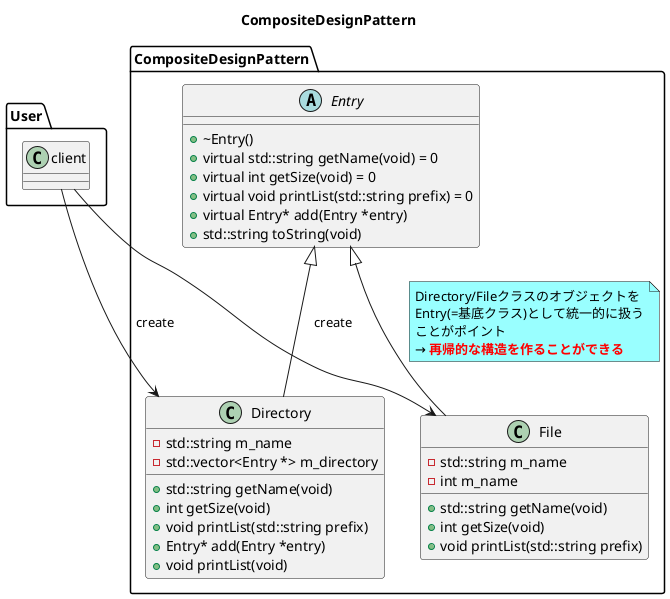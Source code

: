 @startuml
title CompositeDesignPattern

package User
{
    class client
}

package CompositeDesignPattern
{
    abstract Entry
    {
        + ~Entry()
        + virtual std::string getName(void) = 0
        + virtual int getSize(void) = 0
        + virtual void printList(std::string prefix) = 0
        + virtual Entry* add(Entry *entry)
        + std::string toString(void)
    }
    class Directory
    {
        - std::string m_name
        - std::vector<Entry *> m_directory
        + std::string getName(void)
        + int getSize(void)
        + void printList(std::string prefix)
        + Entry* add(Entry *entry)
        + void printList(void)
    }
    class File
    {
        - std::string m_name
        - int m_name
        + std::string getName(void)
        + int getSize(void)
        + void printList(std::string prefix)
    }
}

client --> Directory : create
client --> File : create

Entry <|-- Directory
Entry <|-- File
note right on link #99FFFF
Directory/Fileクラスのオブジェクトを
Entry(=基底クラス)として統一的に扱う
ことがポイント
→ <font color=red><b>再帰的な構造を作ることができる
end note

@enduml